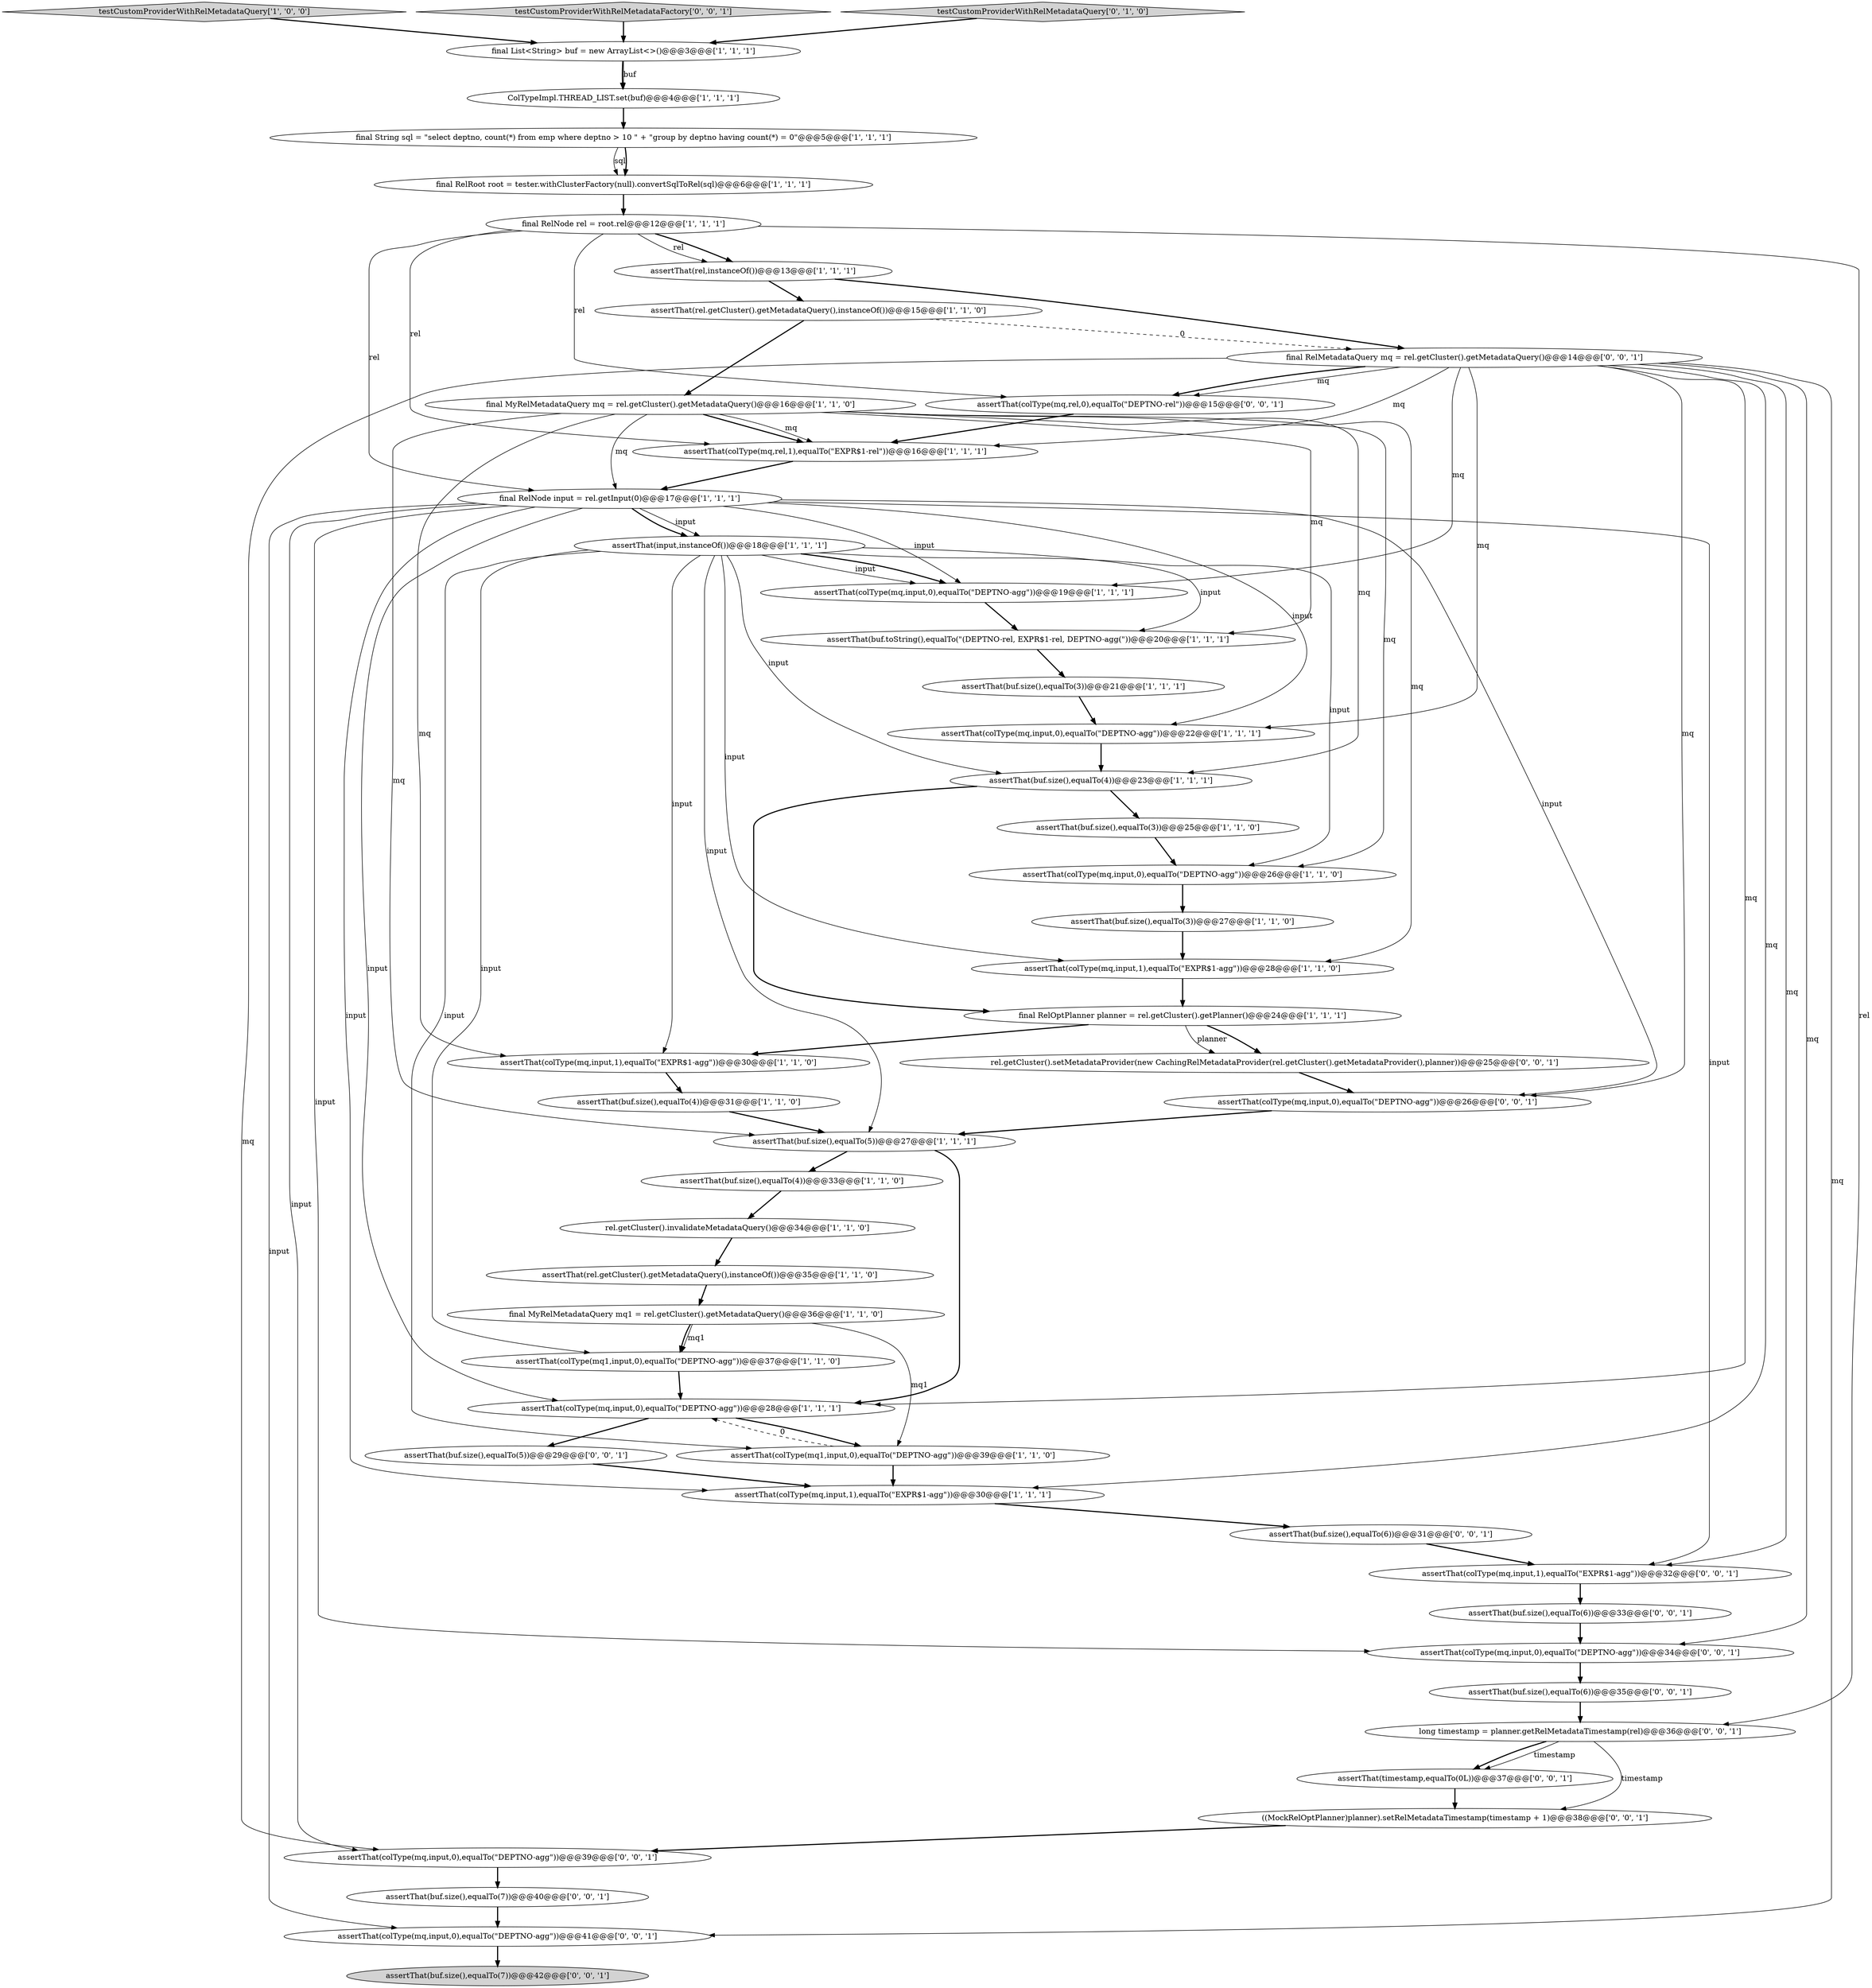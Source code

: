 digraph {
1 [style = filled, label = "final MyRelMetadataQuery mq1 = rel.getCluster().getMetadataQuery()@@@36@@@['1', '1', '0']", fillcolor = white, shape = ellipse image = "AAA0AAABBB1BBB"];
8 [style = filled, label = "assertThat(colType(mq,input,1),equalTo(\"EXPR$1-agg\"))@@@30@@@['1', '1', '0']", fillcolor = white, shape = ellipse image = "AAA0AAABBB1BBB"];
14 [style = filled, label = "final RelNode input = rel.getInput(0)@@@17@@@['1', '1', '1']", fillcolor = white, shape = ellipse image = "AAA0AAABBB1BBB"];
29 [style = filled, label = "assertThat(buf.size(),equalTo(5))@@@27@@@['1', '1', '1']", fillcolor = white, shape = ellipse image = "AAA0AAABBB1BBB"];
4 [style = filled, label = "assertThat(buf.size(),equalTo(3))@@@25@@@['1', '1', '0']", fillcolor = white, shape = ellipse image = "AAA0AAABBB1BBB"];
13 [style = filled, label = "testCustomProviderWithRelMetadataQuery['1', '0', '0']", fillcolor = lightgray, shape = diamond image = "AAA0AAABBB1BBB"];
44 [style = filled, label = "assertThat(buf.size(),equalTo(5))@@@29@@@['0', '0', '1']", fillcolor = white, shape = ellipse image = "AAA0AAABBB3BBB"];
37 [style = filled, label = "assertThat(colType(mq,input,0),equalTo(\"DEPTNO-agg\"))@@@34@@@['0', '0', '1']", fillcolor = white, shape = ellipse image = "AAA0AAABBB3BBB"];
45 [style = filled, label = "((MockRelOptPlanner)planner).setRelMetadataTimestamp(timestamp + 1)@@@38@@@['0', '0', '1']", fillcolor = white, shape = ellipse image = "AAA0AAABBB3BBB"];
40 [style = filled, label = "assertThat(buf.size(),equalTo(7))@@@40@@@['0', '0', '1']", fillcolor = white, shape = ellipse image = "AAA0AAABBB3BBB"];
42 [style = filled, label = "assertThat(buf.size(),equalTo(7))@@@42@@@['0', '0', '1']", fillcolor = lightgray, shape = ellipse image = "AAA0AAABBB3BBB"];
16 [style = filled, label = "assertThat(colType(mq,rel,1),equalTo(\"EXPR$1-rel\"))@@@16@@@['1', '1', '1']", fillcolor = white, shape = ellipse image = "AAA0AAABBB1BBB"];
3 [style = filled, label = "assertThat(rel.getCluster().getMetadataQuery(),instanceOf())@@@35@@@['1', '1', '0']", fillcolor = white, shape = ellipse image = "AAA0AAABBB1BBB"];
24 [style = filled, label = "final List<String> buf = new ArrayList<>()@@@3@@@['1', '1', '1']", fillcolor = white, shape = ellipse image = "AAA0AAABBB1BBB"];
26 [style = filled, label = "assertThat(buf.size(),equalTo(4))@@@23@@@['1', '1', '1']", fillcolor = white, shape = ellipse image = "AAA0AAABBB1BBB"];
35 [style = filled, label = "testCustomProviderWithRelMetadataFactory['0', '0', '1']", fillcolor = lightgray, shape = diamond image = "AAA0AAABBB3BBB"];
39 [style = filled, label = "assertThat(buf.size(),equalTo(6))@@@31@@@['0', '0', '1']", fillcolor = white, shape = ellipse image = "AAA0AAABBB3BBB"];
31 [style = filled, label = "final RelOptPlanner planner = rel.getCluster().getPlanner()@@@24@@@['1', '1', '1']", fillcolor = white, shape = ellipse image = "AAA0AAABBB1BBB"];
43 [style = filled, label = "assertThat(buf.size(),equalTo(6))@@@33@@@['0', '0', '1']", fillcolor = white, shape = ellipse image = "AAA0AAABBB3BBB"];
0 [style = filled, label = "final RelNode rel = root.rel@@@12@@@['1', '1', '1']", fillcolor = white, shape = ellipse image = "AAA0AAABBB1BBB"];
19 [style = filled, label = "assertThat(colType(mq,input,1),equalTo(\"EXPR$1-agg\"))@@@30@@@['1', '1', '1']", fillcolor = white, shape = ellipse image = "AAA0AAABBB1BBB"];
28 [style = filled, label = "assertThat(buf.size(),equalTo(3))@@@27@@@['1', '1', '0']", fillcolor = white, shape = ellipse image = "AAA0AAABBB1BBB"];
34 [style = filled, label = "rel.getCluster().setMetadataProvider(new CachingRelMetadataProvider(rel.getCluster().getMetadataProvider(),planner))@@@25@@@['0', '0', '1']", fillcolor = white, shape = ellipse image = "AAA0AAABBB3BBB"];
33 [style = filled, label = "testCustomProviderWithRelMetadataQuery['0', '1', '0']", fillcolor = lightgray, shape = diamond image = "AAA0AAABBB2BBB"];
41 [style = filled, label = "assertThat(colType(mq,input,0),equalTo(\"DEPTNO-agg\"))@@@26@@@['0', '0', '1']", fillcolor = white, shape = ellipse image = "AAA0AAABBB3BBB"];
38 [style = filled, label = "assertThat(timestamp,equalTo(0L))@@@37@@@['0', '0', '1']", fillcolor = white, shape = ellipse image = "AAA0AAABBB3BBB"];
25 [style = filled, label = "ColTypeImpl.THREAD_LIST.set(buf)@@@4@@@['1', '1', '1']", fillcolor = white, shape = ellipse image = "AAA0AAABBB1BBB"];
7 [style = filled, label = "assertThat(colType(mq,input,0),equalTo(\"DEPTNO-agg\"))@@@22@@@['1', '1', '1']", fillcolor = white, shape = ellipse image = "AAA0AAABBB1BBB"];
5 [style = filled, label = "rel.getCluster().invalidateMetadataQuery()@@@34@@@['1', '1', '0']", fillcolor = white, shape = ellipse image = "AAA0AAABBB1BBB"];
11 [style = filled, label = "final MyRelMetadataQuery mq = rel.getCluster().getMetadataQuery()@@@16@@@['1', '1', '0']", fillcolor = white, shape = ellipse image = "AAA0AAABBB1BBB"];
12 [style = filled, label = "assertThat(buf.size(),equalTo(4))@@@31@@@['1', '1', '0']", fillcolor = white, shape = ellipse image = "AAA0AAABBB1BBB"];
50 [style = filled, label = "assertThat(buf.size(),equalTo(6))@@@35@@@['0', '0', '1']", fillcolor = white, shape = ellipse image = "AAA0AAABBB3BBB"];
23 [style = filled, label = "assertThat(colType(mq1,input,0),equalTo(\"DEPTNO-agg\"))@@@37@@@['1', '1', '0']", fillcolor = white, shape = ellipse image = "AAA0AAABBB1BBB"];
9 [style = filled, label = "assertThat(input,instanceOf())@@@18@@@['1', '1', '1']", fillcolor = white, shape = ellipse image = "AAA0AAABBB1BBB"];
27 [style = filled, label = "assertThat(colType(mq,input,1),equalTo(\"EXPR$1-agg\"))@@@28@@@['1', '1', '0']", fillcolor = white, shape = ellipse image = "AAA0AAABBB1BBB"];
30 [style = filled, label = "assertThat(colType(mq1,input,0),equalTo(\"DEPTNO-agg\"))@@@39@@@['1', '1', '0']", fillcolor = white, shape = ellipse image = "AAA0AAABBB1BBB"];
2 [style = filled, label = "assertThat(buf.size(),equalTo(4))@@@33@@@['1', '1', '0']", fillcolor = white, shape = ellipse image = "AAA0AAABBB1BBB"];
46 [style = filled, label = "assertThat(colType(mq,input,0),equalTo(\"DEPTNO-agg\"))@@@39@@@['0', '0', '1']", fillcolor = white, shape = ellipse image = "AAA0AAABBB3BBB"];
47 [style = filled, label = "assertThat(colType(mq,input,1),equalTo(\"EXPR$1-agg\"))@@@32@@@['0', '0', '1']", fillcolor = white, shape = ellipse image = "AAA0AAABBB3BBB"];
20 [style = filled, label = "final String sql = \"select deptno, count(*) from emp where deptno > 10 \" + \"group by deptno having count(*) = 0\"@@@5@@@['1', '1', '1']", fillcolor = white, shape = ellipse image = "AAA0AAABBB1BBB"];
36 [style = filled, label = "long timestamp = planner.getRelMetadataTimestamp(rel)@@@36@@@['0', '0', '1']", fillcolor = white, shape = ellipse image = "AAA0AAABBB3BBB"];
51 [style = filled, label = "assertThat(colType(mq,rel,0),equalTo(\"DEPTNO-rel\"))@@@15@@@['0', '0', '1']", fillcolor = white, shape = ellipse image = "AAA0AAABBB3BBB"];
15 [style = filled, label = "assertThat(colType(mq,input,0),equalTo(\"DEPTNO-agg\"))@@@28@@@['1', '1', '1']", fillcolor = white, shape = ellipse image = "AAA0AAABBB1BBB"];
17 [style = filled, label = "assertThat(buf.toString(),equalTo(\"(DEPTNO-rel, EXPR$1-rel, DEPTNO-agg(\"))@@@20@@@['1', '1', '1']", fillcolor = white, shape = ellipse image = "AAA0AAABBB1BBB"];
6 [style = filled, label = "assertThat(rel.getCluster().getMetadataQuery(),instanceOf())@@@15@@@['1', '1', '0']", fillcolor = white, shape = ellipse image = "AAA0AAABBB1BBB"];
49 [style = filled, label = "assertThat(colType(mq,input,0),equalTo(\"DEPTNO-agg\"))@@@41@@@['0', '0', '1']", fillcolor = white, shape = ellipse image = "AAA0AAABBB3BBB"];
10 [style = filled, label = "assertThat(colType(mq,input,0),equalTo(\"DEPTNO-agg\"))@@@26@@@['1', '1', '0']", fillcolor = white, shape = ellipse image = "AAA0AAABBB1BBB"];
48 [style = filled, label = "final RelMetadataQuery mq = rel.getCluster().getMetadataQuery()@@@14@@@['0', '0', '1']", fillcolor = white, shape = ellipse image = "AAA0AAABBB3BBB"];
32 [style = filled, label = "final RelRoot root = tester.withClusterFactory(null).convertSqlToRel(sql)@@@6@@@['1', '1', '1']", fillcolor = white, shape = ellipse image = "AAA0AAABBB1BBB"];
22 [style = filled, label = "assertThat(rel,instanceOf())@@@13@@@['1', '1', '1']", fillcolor = white, shape = ellipse image = "AAA0AAABBB1BBB"];
21 [style = filled, label = "assertThat(buf.size(),equalTo(3))@@@21@@@['1', '1', '1']", fillcolor = white, shape = ellipse image = "AAA0AAABBB1BBB"];
18 [style = filled, label = "assertThat(colType(mq,input,0),equalTo(\"DEPTNO-agg\"))@@@19@@@['1', '1', '1']", fillcolor = white, shape = ellipse image = "AAA0AAABBB1BBB"];
48->37 [style = solid, label="mq"];
9->18 [style = solid, label="input"];
17->21 [style = bold, label=""];
14->9 [style = solid, label="input"];
36->45 [style = solid, label="timestamp"];
14->46 [style = solid, label="input"];
40->49 [style = bold, label=""];
11->16 [style = bold, label=""];
10->28 [style = bold, label=""];
1->23 [style = bold, label=""];
13->24 [style = bold, label=""];
46->40 [style = bold, label=""];
9->10 [style = solid, label="input"];
3->1 [style = bold, label=""];
9->30 [style = solid, label="input"];
1->30 [style = solid, label="mq1"];
45->46 [style = bold, label=""];
48->19 [style = solid, label="mq"];
48->47 [style = solid, label="mq"];
39->47 [style = bold, label=""];
48->18 [style = solid, label="mq"];
32->0 [style = bold, label=""];
48->16 [style = solid, label="mq"];
36->38 [style = bold, label=""];
33->24 [style = bold, label=""];
14->47 [style = solid, label="input"];
31->34 [style = bold, label=""];
48->51 [style = solid, label="mq"];
22->48 [style = bold, label=""];
47->43 [style = bold, label=""];
20->32 [style = solid, label="sql"];
14->49 [style = solid, label="input"];
0->22 [style = bold, label=""];
0->36 [style = solid, label="rel"];
6->11 [style = bold, label=""];
48->49 [style = solid, label="mq"];
20->32 [style = bold, label=""];
48->46 [style = solid, label="mq"];
26->4 [style = bold, label=""];
28->27 [style = bold, label=""];
11->14 [style = solid, label="mq"];
44->19 [style = bold, label=""];
14->7 [style = solid, label="input"];
14->37 [style = solid, label="input"];
0->51 [style = solid, label="rel"];
14->41 [style = solid, label="input"];
11->8 [style = solid, label="mq"];
12->29 [style = bold, label=""];
9->8 [style = solid, label="input"];
9->29 [style = solid, label="input"];
51->16 [style = bold, label=""];
24->25 [style = bold, label=""];
14->18 [style = solid, label="input"];
9->23 [style = solid, label="input"];
11->29 [style = solid, label="mq"];
38->45 [style = bold, label=""];
50->36 [style = bold, label=""];
24->25 [style = solid, label="buf"];
15->30 [style = bold, label=""];
9->26 [style = solid, label="input"];
23->15 [style = bold, label=""];
22->6 [style = bold, label=""];
29->2 [style = bold, label=""];
11->17 [style = solid, label="mq"];
14->15 [style = solid, label="input"];
14->9 [style = bold, label=""];
48->15 [style = solid, label="mq"];
31->34 [style = solid, label="planner"];
15->44 [style = bold, label=""];
9->17 [style = solid, label="input"];
11->16 [style = solid, label="mq"];
34->41 [style = bold, label=""];
1->23 [style = solid, label="mq1"];
49->42 [style = bold, label=""];
21->7 [style = bold, label=""];
4->10 [style = bold, label=""];
5->3 [style = bold, label=""];
35->24 [style = bold, label=""];
27->31 [style = bold, label=""];
36->38 [style = solid, label="timestamp"];
9->18 [style = bold, label=""];
19->39 [style = bold, label=""];
6->48 [style = dashed, label="0"];
9->27 [style = solid, label="input"];
8->12 [style = bold, label=""];
48->51 [style = bold, label=""];
0->16 [style = solid, label="rel"];
2->5 [style = bold, label=""];
25->20 [style = bold, label=""];
11->10 [style = solid, label="mq"];
31->8 [style = bold, label=""];
26->31 [style = bold, label=""];
0->14 [style = solid, label="rel"];
7->26 [style = bold, label=""];
43->37 [style = bold, label=""];
37->50 [style = bold, label=""];
0->22 [style = solid, label="rel"];
41->29 [style = bold, label=""];
16->14 [style = bold, label=""];
11->26 [style = solid, label="mq"];
14->19 [style = solid, label="input"];
11->27 [style = solid, label="mq"];
30->15 [style = dashed, label="0"];
29->15 [style = bold, label=""];
18->17 [style = bold, label=""];
48->7 [style = solid, label="mq"];
30->19 [style = bold, label=""];
48->41 [style = solid, label="mq"];
}
